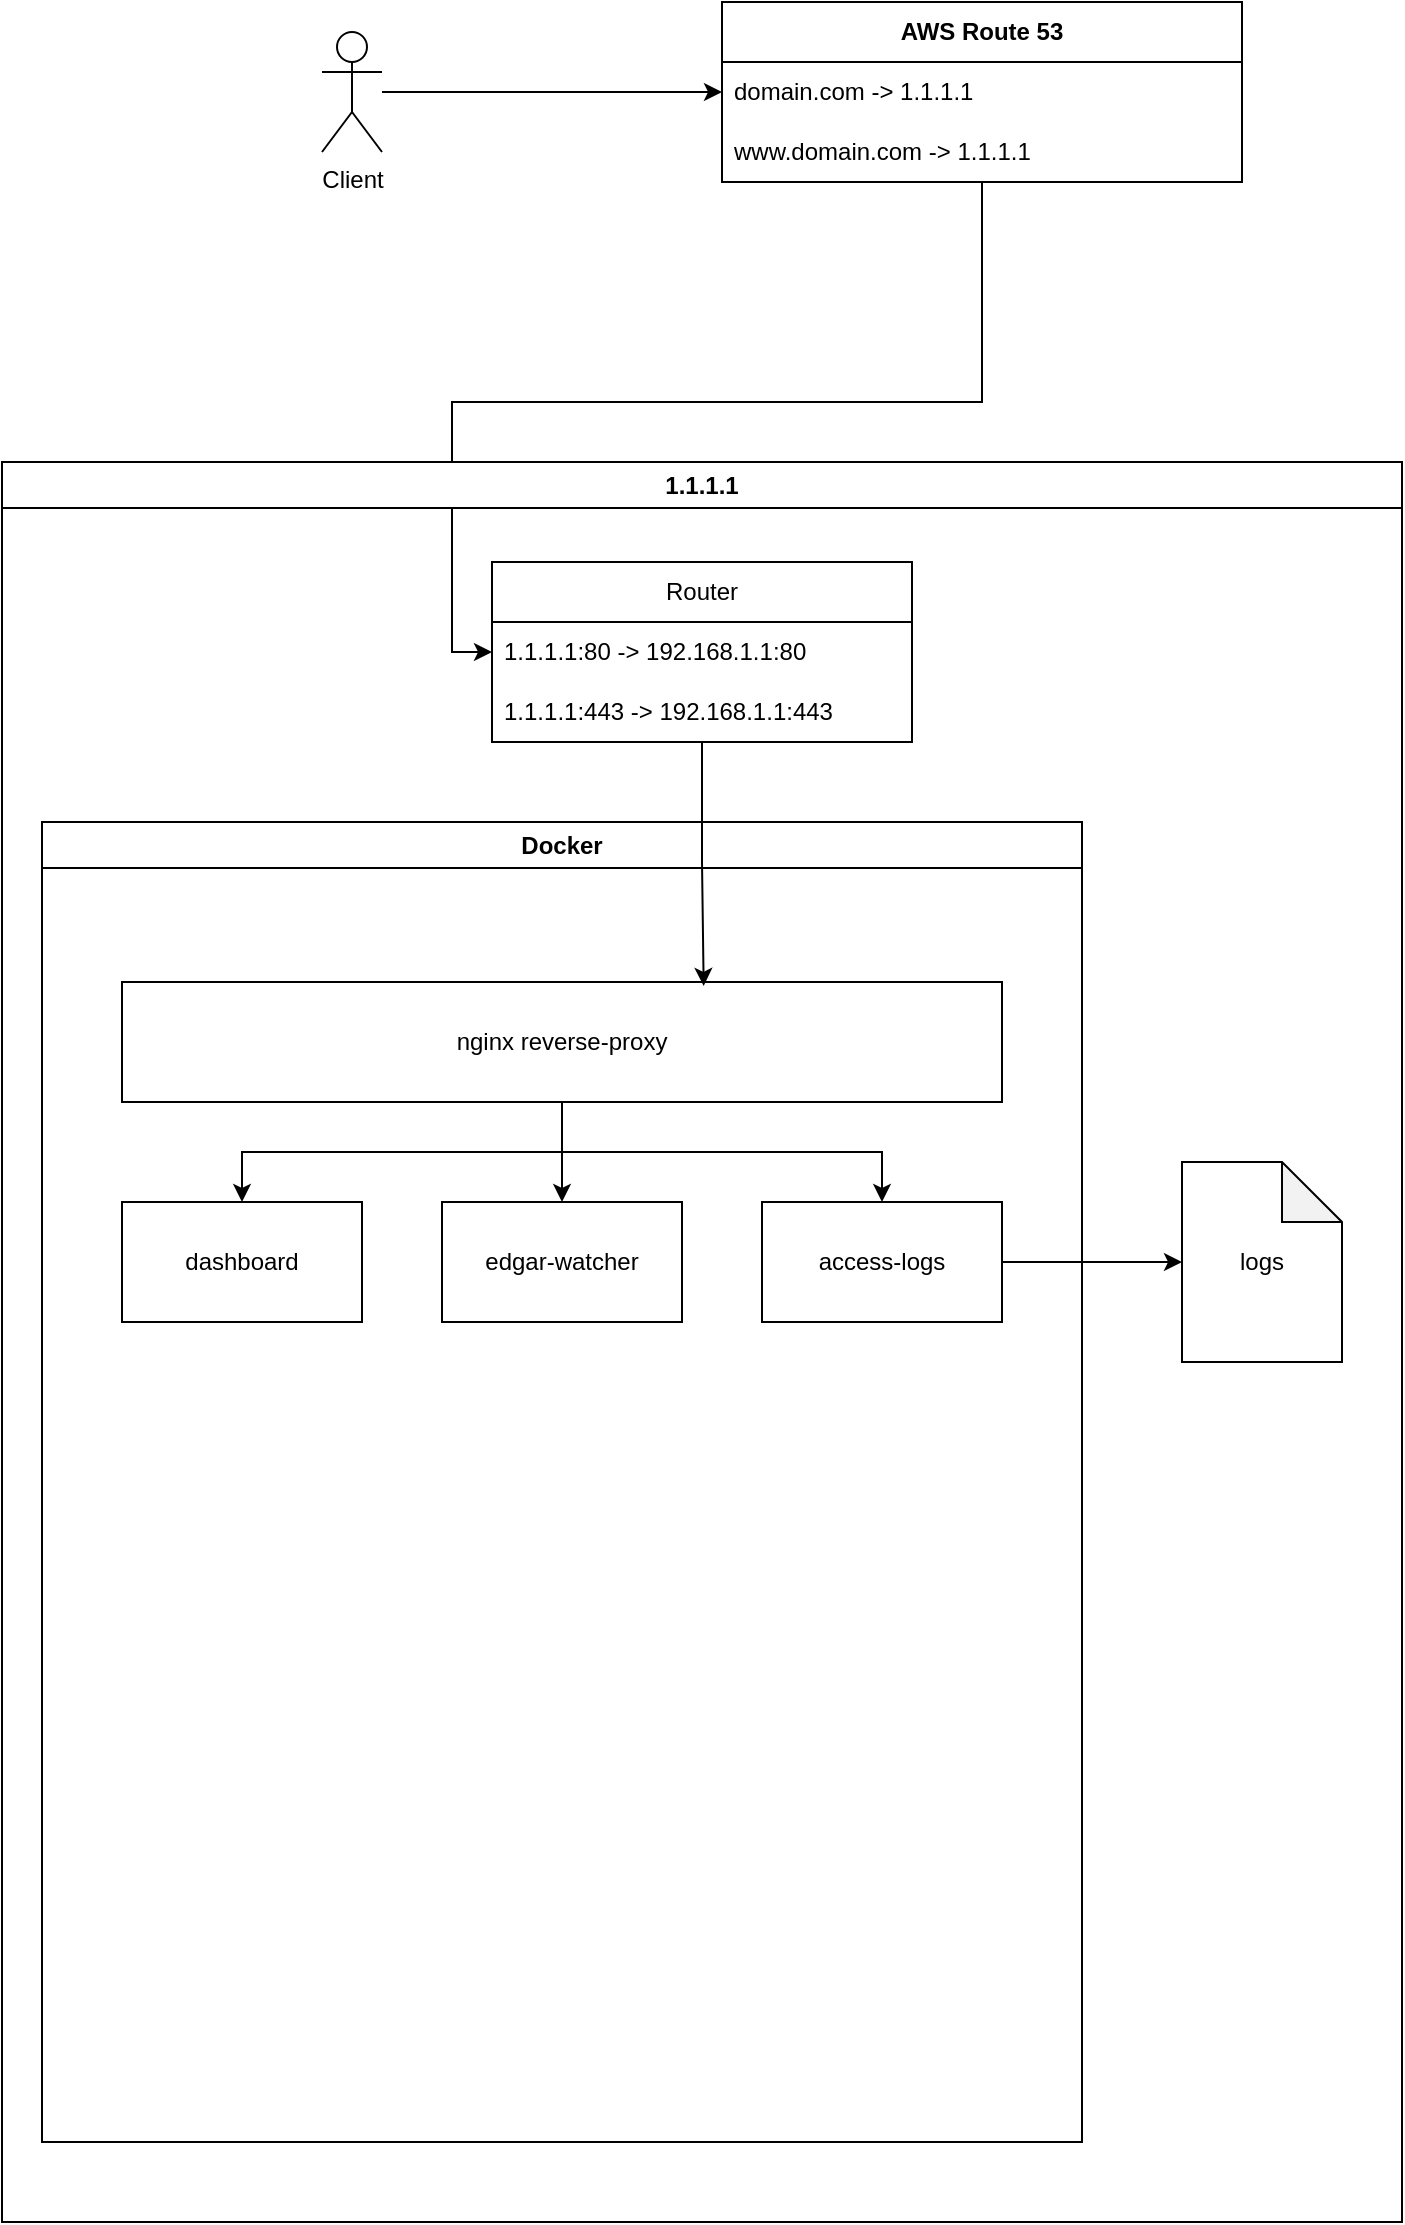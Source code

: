 <mxfile version="24.2.2" type="device">
  <diagram name="Page-1" id="o2VOEf57dcnnf1TDWsIA">
    <mxGraphModel dx="1259" dy="893" grid="1" gridSize="10" guides="1" tooltips="1" connect="1" arrows="1" fold="1" page="1" pageScale="1" pageWidth="850" pageHeight="1100" math="0" shadow="0">
      <root>
        <mxCell id="0" />
        <mxCell id="1" parent="0" />
        <mxCell id="agvl2x2QFt_ZeXKqjiHU-11" style="edgeStyle=orthogonalEdgeStyle;rounded=0;orthogonalLoop=1;jettySize=auto;html=1;" edge="1" parent="1" source="agvl2x2QFt_ZeXKqjiHU-1" target="agvl2x2QFt_ZeXKqjiHU-8">
          <mxGeometry relative="1" as="geometry" />
        </mxCell>
        <mxCell id="agvl2x2QFt_ZeXKqjiHU-1" value="&lt;div&gt;Client&lt;/div&gt;" style="shape=umlActor;verticalLabelPosition=bottom;verticalAlign=top;html=1;outlineConnect=0;" vertex="1" parent="1">
          <mxGeometry x="220" y="55" width="30" height="60" as="geometry" />
        </mxCell>
        <mxCell id="agvl2x2QFt_ZeXKqjiHU-27" style="edgeStyle=orthogonalEdgeStyle;rounded=0;orthogonalLoop=1;jettySize=auto;html=1;entryX=0;entryY=0.5;entryDx=0;entryDy=0;" edge="1" parent="1" source="agvl2x2QFt_ZeXKqjiHU-7" target="agvl2x2QFt_ZeXKqjiHU-24">
          <mxGeometry relative="1" as="geometry" />
        </mxCell>
        <mxCell id="agvl2x2QFt_ZeXKqjiHU-7" value="AWS Route 53" style="swimlane;fontStyle=1;childLayout=stackLayout;horizontal=1;startSize=30;horizontalStack=0;resizeParent=1;resizeParentMax=0;resizeLast=0;collapsible=1;marginBottom=0;whiteSpace=wrap;html=1;" vertex="1" parent="1">
          <mxGeometry x="420" y="40" width="260" height="90" as="geometry" />
        </mxCell>
        <mxCell id="agvl2x2QFt_ZeXKqjiHU-8" value="domain.com -&amp;gt; 1.1.1.1" style="text;strokeColor=none;fillColor=none;align=left;verticalAlign=middle;spacingLeft=4;spacingRight=4;overflow=hidden;points=[[0,0.5],[1,0.5]];portConstraint=eastwest;rotatable=0;whiteSpace=wrap;html=1;" vertex="1" parent="agvl2x2QFt_ZeXKqjiHU-7">
          <mxGeometry y="30" width="260" height="30" as="geometry" />
        </mxCell>
        <mxCell id="agvl2x2QFt_ZeXKqjiHU-9" value="www.domain.com -&amp;gt; 1.1.1.1" style="text;strokeColor=none;fillColor=none;align=left;verticalAlign=middle;spacingLeft=4;spacingRight=4;overflow=hidden;points=[[0,0.5],[1,0.5]];portConstraint=eastwest;rotatable=0;whiteSpace=wrap;html=1;" vertex="1" parent="agvl2x2QFt_ZeXKqjiHU-7">
          <mxGeometry y="60" width="260" height="30" as="geometry" />
        </mxCell>
        <mxCell id="agvl2x2QFt_ZeXKqjiHU-13" value="1.1.1.1" style="swimlane;whiteSpace=wrap;html=1;" vertex="1" parent="1">
          <mxGeometry x="60" y="270" width="700" height="880" as="geometry" />
        </mxCell>
        <mxCell id="agvl2x2QFt_ZeXKqjiHU-23" value="Router" style="swimlane;fontStyle=0;childLayout=stackLayout;horizontal=1;startSize=30;horizontalStack=0;resizeParent=1;resizeParentMax=0;resizeLast=0;collapsible=1;marginBottom=0;whiteSpace=wrap;html=1;" vertex="1" parent="agvl2x2QFt_ZeXKqjiHU-13">
          <mxGeometry x="245" y="50" width="210" height="90" as="geometry" />
        </mxCell>
        <mxCell id="agvl2x2QFt_ZeXKqjiHU-24" value="1.1.1.1:80 -&amp;gt; 192.168.1.1:80" style="text;strokeColor=none;fillColor=none;align=left;verticalAlign=middle;spacingLeft=4;spacingRight=4;overflow=hidden;points=[[0,0.5],[1,0.5]];portConstraint=eastwest;rotatable=0;whiteSpace=wrap;html=1;" vertex="1" parent="agvl2x2QFt_ZeXKqjiHU-23">
          <mxGeometry y="30" width="210" height="30" as="geometry" />
        </mxCell>
        <mxCell id="agvl2x2QFt_ZeXKqjiHU-25" value="1.1.1.1:443 -&amp;gt; 192.168.1.1:443" style="text;strokeColor=none;fillColor=none;align=left;verticalAlign=middle;spacingLeft=4;spacingRight=4;overflow=hidden;points=[[0,0.5],[1,0.5]];portConstraint=eastwest;rotatable=0;whiteSpace=wrap;html=1;" vertex="1" parent="agvl2x2QFt_ZeXKqjiHU-23">
          <mxGeometry y="60" width="210" height="30" as="geometry" />
        </mxCell>
        <mxCell id="agvl2x2QFt_ZeXKqjiHU-19" value="Docker" style="swimlane;whiteSpace=wrap;html=1;fontStyle=1" vertex="1" parent="agvl2x2QFt_ZeXKqjiHU-13">
          <mxGeometry x="20" y="180" width="520" height="660" as="geometry" />
        </mxCell>
        <mxCell id="agvl2x2QFt_ZeXKqjiHU-35" style="edgeStyle=orthogonalEdgeStyle;rounded=0;orthogonalLoop=1;jettySize=auto;html=1;entryX=0.5;entryY=0;entryDx=0;entryDy=0;" edge="1" parent="agvl2x2QFt_ZeXKqjiHU-19" source="agvl2x2QFt_ZeXKqjiHU-20" target="agvl2x2QFt_ZeXKqjiHU-34">
          <mxGeometry relative="1" as="geometry" />
        </mxCell>
        <mxCell id="agvl2x2QFt_ZeXKqjiHU-41" style="edgeStyle=orthogonalEdgeStyle;rounded=0;orthogonalLoop=1;jettySize=auto;html=1;entryX=0.5;entryY=0;entryDx=0;entryDy=0;" edge="1" parent="agvl2x2QFt_ZeXKqjiHU-19" source="agvl2x2QFt_ZeXKqjiHU-20" target="agvl2x2QFt_ZeXKqjiHU-36">
          <mxGeometry relative="1" as="geometry" />
        </mxCell>
        <mxCell id="agvl2x2QFt_ZeXKqjiHU-43" style="edgeStyle=orthogonalEdgeStyle;rounded=0;orthogonalLoop=1;jettySize=auto;html=1;entryX=0.5;entryY=0;entryDx=0;entryDy=0;" edge="1" parent="agvl2x2QFt_ZeXKqjiHU-19" source="agvl2x2QFt_ZeXKqjiHU-20" target="agvl2x2QFt_ZeXKqjiHU-42">
          <mxGeometry relative="1" as="geometry" />
        </mxCell>
        <mxCell id="agvl2x2QFt_ZeXKqjiHU-20" value="nginx reverse-proxy" style="rounded=0;whiteSpace=wrap;html=1;" vertex="1" parent="agvl2x2QFt_ZeXKqjiHU-19">
          <mxGeometry x="40" y="80" width="440" height="60" as="geometry" />
        </mxCell>
        <mxCell id="agvl2x2QFt_ZeXKqjiHU-34" value="dashboard" style="rounded=0;whiteSpace=wrap;html=1;" vertex="1" parent="agvl2x2QFt_ZeXKqjiHU-19">
          <mxGeometry x="40" y="190" width="120" height="60" as="geometry" />
        </mxCell>
        <mxCell id="agvl2x2QFt_ZeXKqjiHU-36" value="access-logs" style="rounded=0;whiteSpace=wrap;html=1;" vertex="1" parent="agvl2x2QFt_ZeXKqjiHU-19">
          <mxGeometry x="360" y="190" width="120" height="60" as="geometry" />
        </mxCell>
        <mxCell id="agvl2x2QFt_ZeXKqjiHU-42" value="edgar-watcher" style="rounded=0;whiteSpace=wrap;html=1;" vertex="1" parent="agvl2x2QFt_ZeXKqjiHU-19">
          <mxGeometry x="200" y="190" width="120" height="60" as="geometry" />
        </mxCell>
        <mxCell id="agvl2x2QFt_ZeXKqjiHU-33" style="edgeStyle=orthogonalEdgeStyle;rounded=0;orthogonalLoop=1;jettySize=auto;html=1;entryX=0.661;entryY=0.033;entryDx=0;entryDy=0;entryPerimeter=0;" edge="1" parent="agvl2x2QFt_ZeXKqjiHU-13" source="agvl2x2QFt_ZeXKqjiHU-23" target="agvl2x2QFt_ZeXKqjiHU-20">
          <mxGeometry relative="1" as="geometry" />
        </mxCell>
        <mxCell id="agvl2x2QFt_ZeXKqjiHU-39" value="logs" style="shape=note;whiteSpace=wrap;html=1;backgroundOutline=1;darkOpacity=0.05;" vertex="1" parent="agvl2x2QFt_ZeXKqjiHU-13">
          <mxGeometry x="590" y="350" width="80" height="100" as="geometry" />
        </mxCell>
        <mxCell id="agvl2x2QFt_ZeXKqjiHU-40" style="edgeStyle=orthogonalEdgeStyle;rounded=0;orthogonalLoop=1;jettySize=auto;html=1;entryX=0;entryY=0.5;entryDx=0;entryDy=0;entryPerimeter=0;" edge="1" parent="agvl2x2QFt_ZeXKqjiHU-13" source="agvl2x2QFt_ZeXKqjiHU-36" target="agvl2x2QFt_ZeXKqjiHU-39">
          <mxGeometry relative="1" as="geometry" />
        </mxCell>
      </root>
    </mxGraphModel>
  </diagram>
</mxfile>
